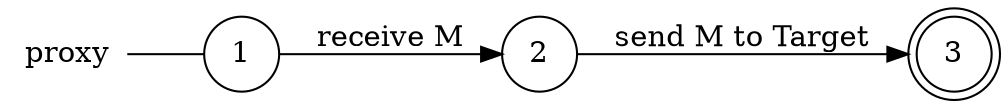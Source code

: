 digraph proxy {
	rankdir="LR";
	n_0 [label="proxy", shape="plaintext"];
	n_1 [id="1", shape=circle, label="1"];
	n_0 -> n_1 [arrowhead=none];
	n_2 [id="2", shape=circle, label="2"];
	n_3 [id="3", shape=doublecircle, label="3"];

	n_1 -> n_2 [id="[$e|1]", label="receive M"];
	n_2 -> n_3 [id="[$e|0]", label="send M to Target"];
}
